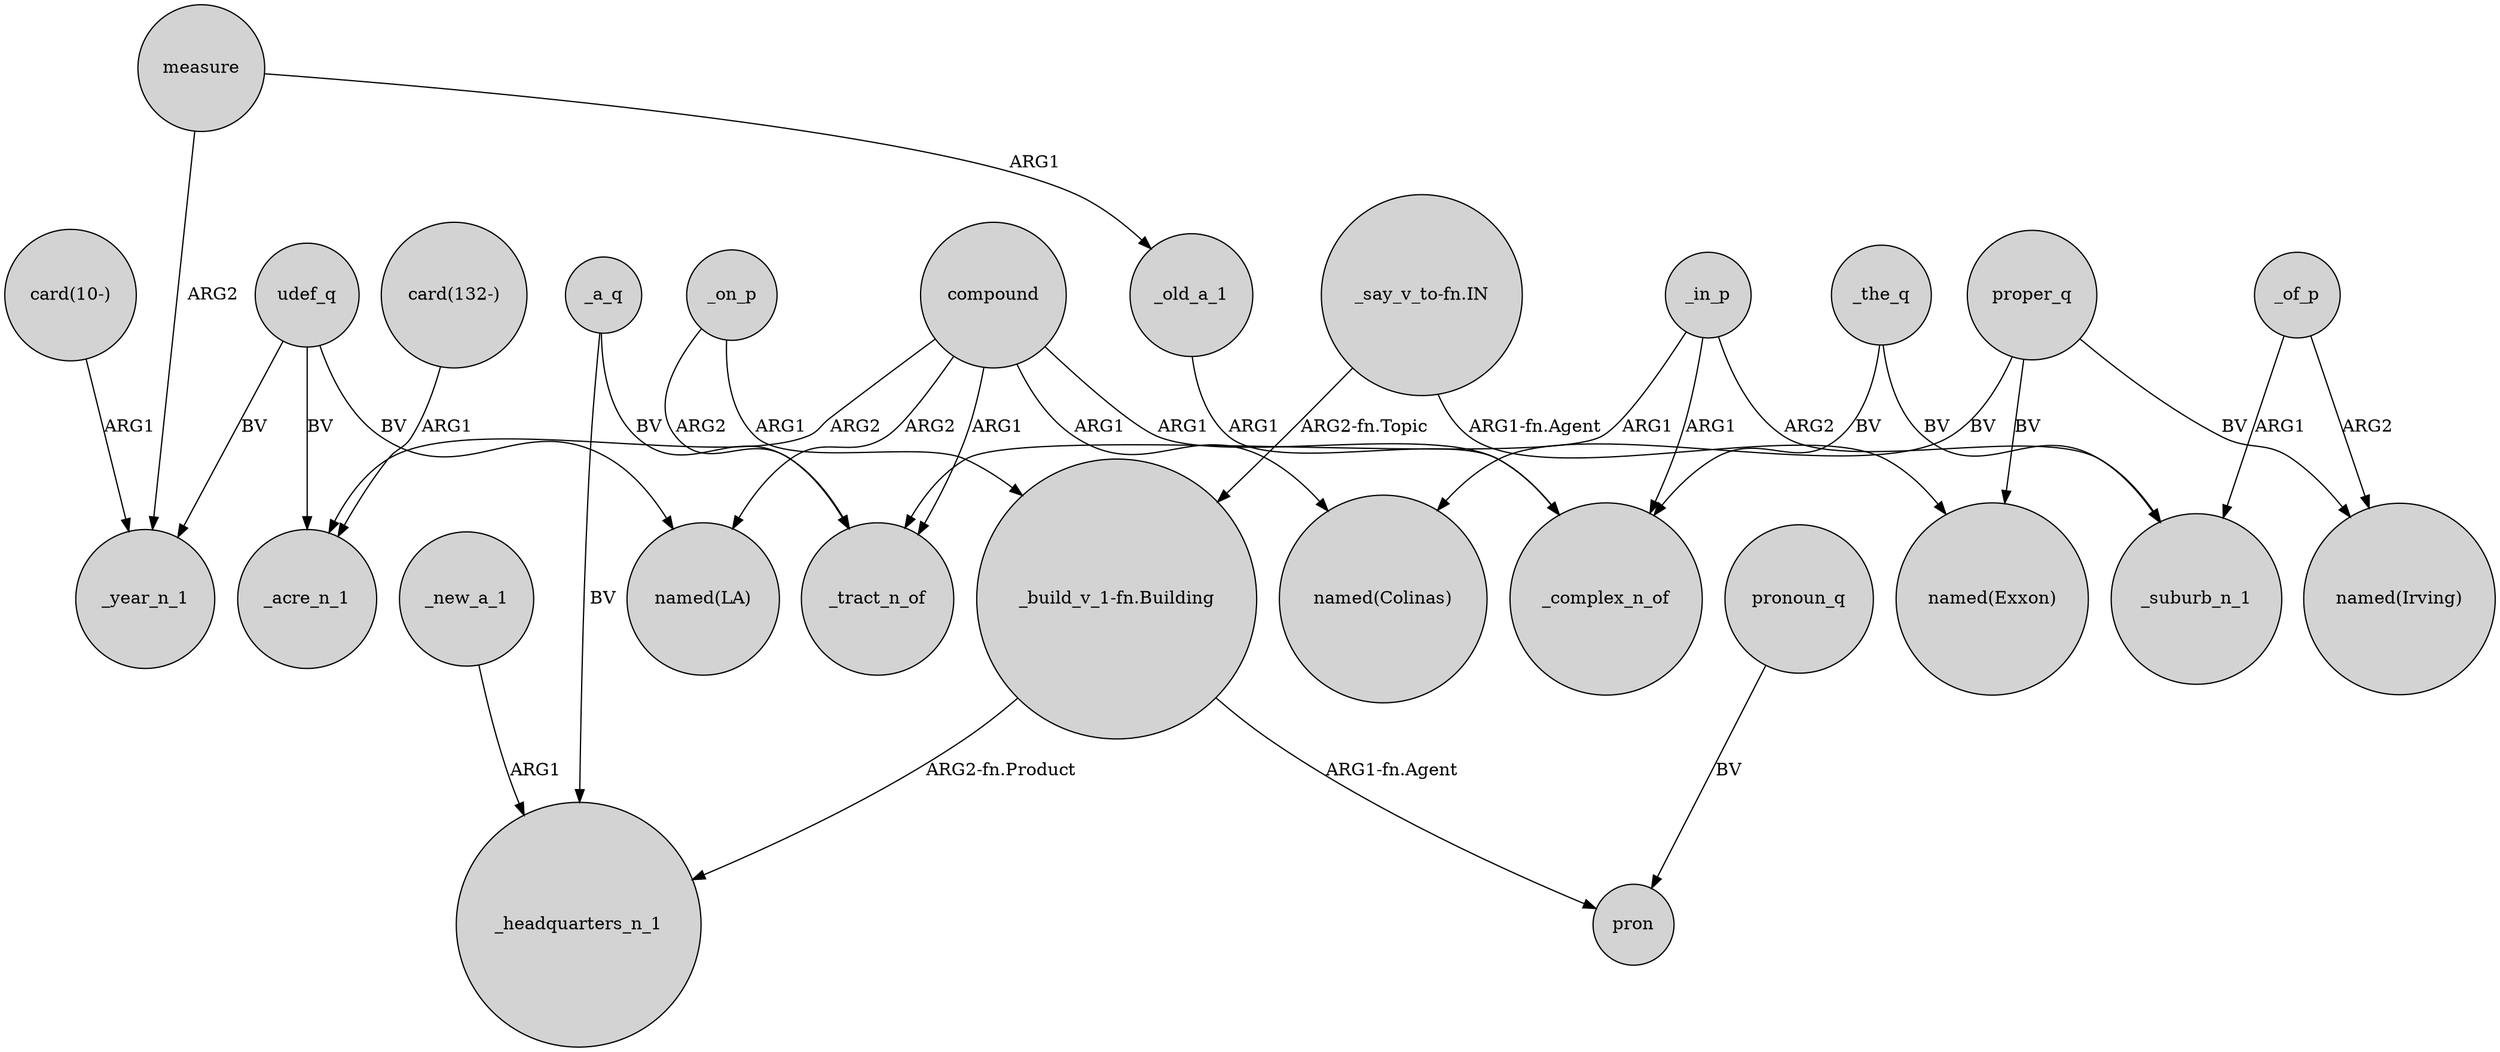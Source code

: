 digraph {
	node [shape=circle style=filled]
	"_say_v_to-fn.IN" -> "_build_v_1-fn.Building" [label="ARG2-fn.Topic"]
	"_say_v_to-fn.IN" -> "named(Exxon)" [label="ARG1-fn.Agent"]
	_of_p -> "named(Irving)" [label=ARG2]
	measure -> _year_n_1 [label=ARG2]
	_on_p -> _tract_n_of [label=ARG2]
	compound -> "named(LA)" [label=ARG2]
	proper_q -> "named(Exxon)" [label=BV]
	_in_p -> _tract_n_of [label=ARG1]
	_old_a_1 -> _complex_n_of [label=ARG1]
	compound -> "named(Colinas)" [label=ARG1]
	"card(10-)" -> _year_n_1 [label=ARG1]
	measure -> _old_a_1 [label=ARG1]
	udef_q -> _acre_n_1 [label=BV]
	_a_q -> _headquarters_n_1 [label=BV]
	_on_p -> "_build_v_1-fn.Building" [label=ARG1]
	pronoun_q -> pron [label=BV]
	_of_p -> _suburb_n_1 [label=ARG1]
	proper_q -> "named(Irving)" [label=BV]
	compound -> _tract_n_of [label=ARG1]
	_the_q -> _complex_n_of [label=BV]
	compound -> _acre_n_1 [label=ARG2]
	proper_q -> "named(Colinas)" [label=BV]
	"card(132-)" -> _acre_n_1 [label=ARG1]
	udef_q -> "named(LA)" [label=BV]
	_the_q -> _suburb_n_1 [label=BV]
	_in_p -> _complex_n_of [label=ARG1]
	"_build_v_1-fn.Building" -> _headquarters_n_1 [label="ARG2-fn.Product"]
	udef_q -> _year_n_1 [label=BV]
	compound -> _complex_n_of [label=ARG1]
	_in_p -> _suburb_n_1 [label=ARG2]
	"_build_v_1-fn.Building" -> pron [label="ARG1-fn.Agent"]
	_a_q -> _tract_n_of [label=BV]
	_new_a_1 -> _headquarters_n_1 [label=ARG1]
}
